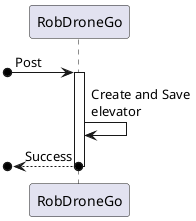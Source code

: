@startuml SD Lv1

participant RobDroneGo as system
[o-> system : Post
activate system

system -> system : Create and Save\nelevator

[o<--o system : Success
deactivate system

@enduml